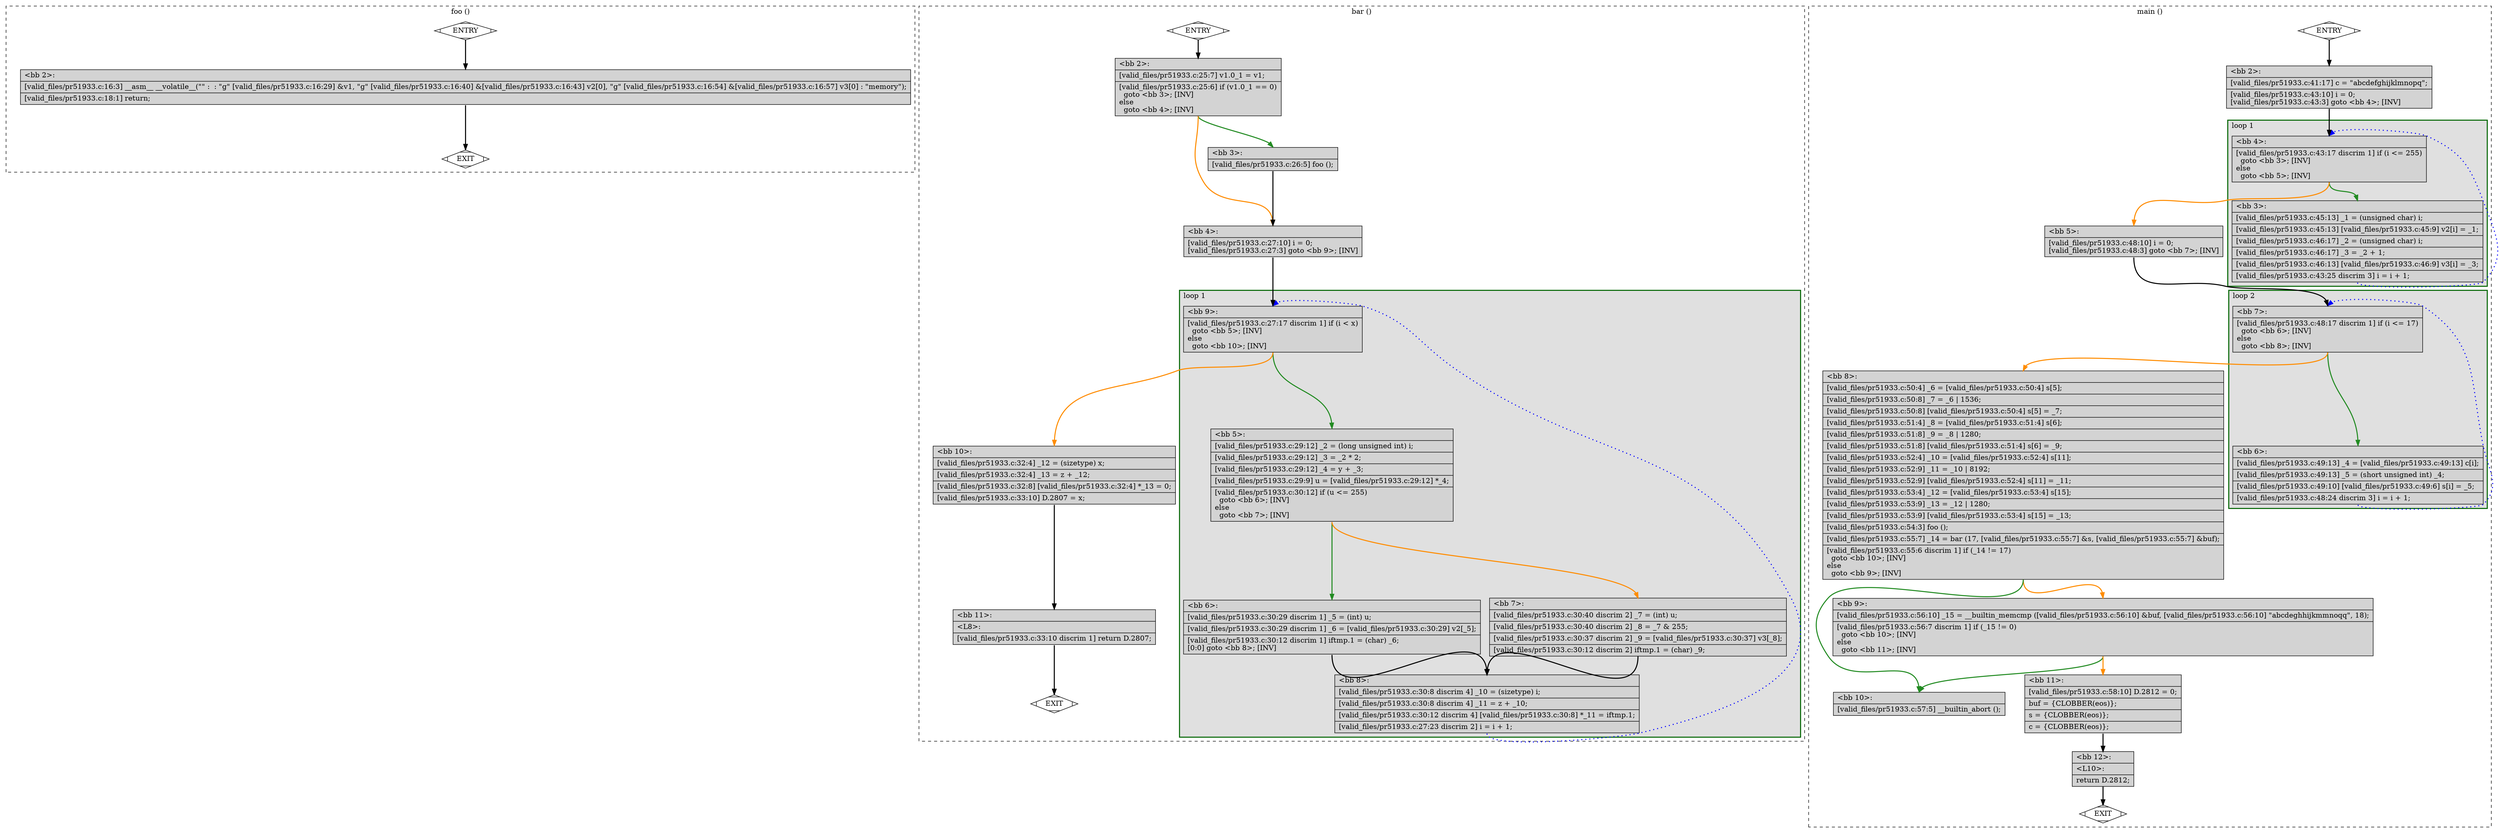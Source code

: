 digraph "a-pr51933.c.015t.cfg" {
overlap=false;
subgraph "cluster_foo" {
	style="dashed";
	color="black";
	label="foo ()";
	fn_0_basic_block_0 [shape=Mdiamond,style=filled,fillcolor=white,label="ENTRY"];

	fn_0_basic_block_1 [shape=Mdiamond,style=filled,fillcolor=white,label="EXIT"];

	fn_0_basic_block_2 [shape=record,style=filled,fillcolor=lightgrey,label="{\<bb\ 2\>:\l\
|[valid_files/pr51933.c:16:3]\ __asm__\ __volatile__(\"\"\ :\ \ :\ \"g\"\ [valid_files/pr51933.c:16:29]\ &v1,\ \"g\"\ [valid_files/pr51933.c:16:40]\ &[valid_files/pr51933.c:16:43]\ v2[0],\ \"g\"\ [valid_files/pr51933.c:16:54]\ &[valid_files/pr51933.c:16:57]\ v3[0]\ :\ \"memory\");\l\
|[valid_files/pr51933.c:18:1]\ return;\l\
}"];

	fn_0_basic_block_0:s -> fn_0_basic_block_2:n [style="solid,bold",color=black,weight=100,constraint=true];
	fn_0_basic_block_2:s -> fn_0_basic_block_1:n [style="solid,bold",color=black,weight=10,constraint=true];
	fn_0_basic_block_0:s -> fn_0_basic_block_1:n [style="invis",constraint=true];
}
subgraph "cluster_bar" {
	style="dashed";
	color="black";
	label="bar ()";
	subgraph cluster_1_1 {
	style="filled";
	color="darkgreen";
	fillcolor="grey88";
	label="loop 1";
	labeljust=l;
	penwidth=2;
	fn_1_basic_block_9 [shape=record,style=filled,fillcolor=lightgrey,label="{\<bb\ 9\>:\l\
|[valid_files/pr51933.c:27:17\ discrim\ 1]\ if\ (i\ \<\ x)\l\
\ \ goto\ \<bb\ 5\>;\ [INV]\l\
else\l\
\ \ goto\ \<bb\ 10\>;\ [INV]\l\
}"];

	fn_1_basic_block_5 [shape=record,style=filled,fillcolor=lightgrey,label="{\<bb\ 5\>:\l\
|[valid_files/pr51933.c:29:12]\ _2\ =\ (long\ unsigned\ int)\ i;\l\
|[valid_files/pr51933.c:29:12]\ _3\ =\ _2\ *\ 2;\l\
|[valid_files/pr51933.c:29:12]\ _4\ =\ y\ +\ _3;\l\
|[valid_files/pr51933.c:29:9]\ u\ =\ [valid_files/pr51933.c:29:12]\ *_4;\l\
|[valid_files/pr51933.c:30:12]\ if\ (u\ \<=\ 255)\l\
\ \ goto\ \<bb\ 6\>;\ [INV]\l\
else\l\
\ \ goto\ \<bb\ 7\>;\ [INV]\l\
}"];

	fn_1_basic_block_6 [shape=record,style=filled,fillcolor=lightgrey,label="{\<bb\ 6\>:\l\
|[valid_files/pr51933.c:30:29\ discrim\ 1]\ _5\ =\ (int)\ u;\l\
|[valid_files/pr51933.c:30:29\ discrim\ 1]\ _6\ =\ [valid_files/pr51933.c:30:29]\ v2[_5];\l\
|[valid_files/pr51933.c:30:12\ discrim\ 1]\ iftmp.1\ =\ (char)\ _6;\l\
[0:0]\ goto\ \<bb\ 8\>;\ [INV]\l\
}"];

	fn_1_basic_block_7 [shape=record,style=filled,fillcolor=lightgrey,label="{\<bb\ 7\>:\l\
|[valid_files/pr51933.c:30:40\ discrim\ 2]\ _7\ =\ (int)\ u;\l\
|[valid_files/pr51933.c:30:40\ discrim\ 2]\ _8\ =\ _7\ &\ 255;\l\
|[valid_files/pr51933.c:30:37\ discrim\ 2]\ _9\ =\ [valid_files/pr51933.c:30:37]\ v3[_8];\l\
|[valid_files/pr51933.c:30:12\ discrim\ 2]\ iftmp.1\ =\ (char)\ _9;\l\
}"];

	fn_1_basic_block_8 [shape=record,style=filled,fillcolor=lightgrey,label="{\<bb\ 8\>:\l\
|[valid_files/pr51933.c:30:8\ discrim\ 4]\ _10\ =\ (sizetype)\ i;\l\
|[valid_files/pr51933.c:30:8\ discrim\ 4]\ _11\ =\ z\ +\ _10;\l\
|[valid_files/pr51933.c:30:12\ discrim\ 4]\ [valid_files/pr51933.c:30:8]\ *_11\ =\ iftmp.1;\l\
|[valid_files/pr51933.c:27:23\ discrim\ 2]\ i\ =\ i\ +\ 1;\l\
}"];

	}
	fn_1_basic_block_0 [shape=Mdiamond,style=filled,fillcolor=white,label="ENTRY"];

	fn_1_basic_block_1 [shape=Mdiamond,style=filled,fillcolor=white,label="EXIT"];

	fn_1_basic_block_2 [shape=record,style=filled,fillcolor=lightgrey,label="{\<bb\ 2\>:\l\
|[valid_files/pr51933.c:25:7]\ v1.0_1\ =\ v1;\l\
|[valid_files/pr51933.c:25:6]\ if\ (v1.0_1\ ==\ 0)\l\
\ \ goto\ \<bb\ 3\>;\ [INV]\l\
else\l\
\ \ goto\ \<bb\ 4\>;\ [INV]\l\
}"];

	fn_1_basic_block_3 [shape=record,style=filled,fillcolor=lightgrey,label="{\<bb\ 3\>:\l\
|[valid_files/pr51933.c:26:5]\ foo\ ();\l\
}"];

	fn_1_basic_block_4 [shape=record,style=filled,fillcolor=lightgrey,label="{\<bb\ 4\>:\l\
|[valid_files/pr51933.c:27:10]\ i\ =\ 0;\l\
[valid_files/pr51933.c:27:3]\ goto\ \<bb\ 9\>;\ [INV]\l\
}"];

	fn_1_basic_block_10 [shape=record,style=filled,fillcolor=lightgrey,label="{\<bb\ 10\>:\l\
|[valid_files/pr51933.c:32:4]\ _12\ =\ (sizetype)\ x;\l\
|[valid_files/pr51933.c:32:4]\ _13\ =\ z\ +\ _12;\l\
|[valid_files/pr51933.c:32:8]\ [valid_files/pr51933.c:32:4]\ *_13\ =\ 0;\l\
|[valid_files/pr51933.c:33:10]\ D.2807\ =\ x;\l\
}"];

	fn_1_basic_block_11 [shape=record,style=filled,fillcolor=lightgrey,label="{\<bb\ 11\>:\l\
|\<L8\>:\l\
|[valid_files/pr51933.c:33:10\ discrim\ 1]\ return\ D.2807;\l\
}"];

	fn_1_basic_block_0:s -> fn_1_basic_block_2:n [style="solid,bold",color=black,weight=100,constraint=true];
	fn_1_basic_block_2:s -> fn_1_basic_block_3:n [style="solid,bold",color=forestgreen,weight=10,constraint=true];
	fn_1_basic_block_2:s -> fn_1_basic_block_4:n [style="solid,bold",color=darkorange,weight=10,constraint=true];
	fn_1_basic_block_3:s -> fn_1_basic_block_4:n [style="solid,bold",color=black,weight=100,constraint=true];
	fn_1_basic_block_4:s -> fn_1_basic_block_9:n [style="solid,bold",color=black,weight=100,constraint=true];
	fn_1_basic_block_5:s -> fn_1_basic_block_6:n [style="solid,bold",color=forestgreen,weight=10,constraint=true];
	fn_1_basic_block_5:s -> fn_1_basic_block_7:n [style="solid,bold",color=darkorange,weight=10,constraint=true];
	fn_1_basic_block_6:s -> fn_1_basic_block_8:n [style="solid,bold",color=black,weight=100,constraint=true];
	fn_1_basic_block_7:s -> fn_1_basic_block_8:n [style="solid,bold",color=black,weight=100,constraint=true];
	fn_1_basic_block_8:s -> fn_1_basic_block_9:n [style="dotted,bold",color=blue,weight=10,constraint=false];
	fn_1_basic_block_9:s -> fn_1_basic_block_5:n [style="solid,bold",color=forestgreen,weight=10,constraint=true];
	fn_1_basic_block_9:s -> fn_1_basic_block_10:n [style="solid,bold",color=darkorange,weight=10,constraint=true];
	fn_1_basic_block_10:s -> fn_1_basic_block_11:n [style="solid,bold",color=black,weight=100,constraint=true];
	fn_1_basic_block_11:s -> fn_1_basic_block_1:n [style="solid,bold",color=black,weight=10,constraint=true];
	fn_1_basic_block_0:s -> fn_1_basic_block_1:n [style="invis",constraint=true];
}
subgraph "cluster_main" {
	style="dashed";
	color="black";
	label="main ()";
	subgraph cluster_2_2 {
	style="filled";
	color="darkgreen";
	fillcolor="grey88";
	label="loop 2";
	labeljust=l;
	penwidth=2;
	fn_2_basic_block_7 [shape=record,style=filled,fillcolor=lightgrey,label="{\<bb\ 7\>:\l\
|[valid_files/pr51933.c:48:17\ discrim\ 1]\ if\ (i\ \<=\ 17)\l\
\ \ goto\ \<bb\ 6\>;\ [INV]\l\
else\l\
\ \ goto\ \<bb\ 8\>;\ [INV]\l\
}"];

	fn_2_basic_block_6 [shape=record,style=filled,fillcolor=lightgrey,label="{\<bb\ 6\>:\l\
|[valid_files/pr51933.c:49:13]\ _4\ =\ [valid_files/pr51933.c:49:13]\ c[i];\l\
|[valid_files/pr51933.c:49:13]\ _5\ =\ (short\ unsigned\ int)\ _4;\l\
|[valid_files/pr51933.c:49:10]\ [valid_files/pr51933.c:49:6]\ s[i]\ =\ _5;\l\
|[valid_files/pr51933.c:48:24\ discrim\ 3]\ i\ =\ i\ +\ 1;\l\
}"];

	}
	subgraph cluster_2_1 {
	style="filled";
	color="darkgreen";
	fillcolor="grey88";
	label="loop 1";
	labeljust=l;
	penwidth=2;
	fn_2_basic_block_4 [shape=record,style=filled,fillcolor=lightgrey,label="{\<bb\ 4\>:\l\
|[valid_files/pr51933.c:43:17\ discrim\ 1]\ if\ (i\ \<=\ 255)\l\
\ \ goto\ \<bb\ 3\>;\ [INV]\l\
else\l\
\ \ goto\ \<bb\ 5\>;\ [INV]\l\
}"];

	fn_2_basic_block_3 [shape=record,style=filled,fillcolor=lightgrey,label="{\<bb\ 3\>:\l\
|[valid_files/pr51933.c:45:13]\ _1\ =\ (unsigned\ char)\ i;\l\
|[valid_files/pr51933.c:45:13]\ [valid_files/pr51933.c:45:9]\ v2[i]\ =\ _1;\l\
|[valid_files/pr51933.c:46:17]\ _2\ =\ (unsigned\ char)\ i;\l\
|[valid_files/pr51933.c:46:17]\ _3\ =\ _2\ +\ 1;\l\
|[valid_files/pr51933.c:46:13]\ [valid_files/pr51933.c:46:9]\ v3[i]\ =\ _3;\l\
|[valid_files/pr51933.c:43:25\ discrim\ 3]\ i\ =\ i\ +\ 1;\l\
}"];

	}
	fn_2_basic_block_0 [shape=Mdiamond,style=filled,fillcolor=white,label="ENTRY"];

	fn_2_basic_block_1 [shape=Mdiamond,style=filled,fillcolor=white,label="EXIT"];

	fn_2_basic_block_2 [shape=record,style=filled,fillcolor=lightgrey,label="{\<bb\ 2\>:\l\
|[valid_files/pr51933.c:41:17]\ c\ =\ \"abcdefghijklmnopq\";\l\
|[valid_files/pr51933.c:43:10]\ i\ =\ 0;\l\
[valid_files/pr51933.c:43:3]\ goto\ \<bb\ 4\>;\ [INV]\l\
}"];

	fn_2_basic_block_5 [shape=record,style=filled,fillcolor=lightgrey,label="{\<bb\ 5\>:\l\
|[valid_files/pr51933.c:48:10]\ i\ =\ 0;\l\
[valid_files/pr51933.c:48:3]\ goto\ \<bb\ 7\>;\ [INV]\l\
}"];

	fn_2_basic_block_8 [shape=record,style=filled,fillcolor=lightgrey,label="{\<bb\ 8\>:\l\
|[valid_files/pr51933.c:50:4]\ _6\ =\ [valid_files/pr51933.c:50:4]\ s[5];\l\
|[valid_files/pr51933.c:50:8]\ _7\ =\ _6\ \|\ 1536;\l\
|[valid_files/pr51933.c:50:8]\ [valid_files/pr51933.c:50:4]\ s[5]\ =\ _7;\l\
|[valid_files/pr51933.c:51:4]\ _8\ =\ [valid_files/pr51933.c:51:4]\ s[6];\l\
|[valid_files/pr51933.c:51:8]\ _9\ =\ _8\ \|\ 1280;\l\
|[valid_files/pr51933.c:51:8]\ [valid_files/pr51933.c:51:4]\ s[6]\ =\ _9;\l\
|[valid_files/pr51933.c:52:4]\ _10\ =\ [valid_files/pr51933.c:52:4]\ s[11];\l\
|[valid_files/pr51933.c:52:9]\ _11\ =\ _10\ \|\ 8192;\l\
|[valid_files/pr51933.c:52:9]\ [valid_files/pr51933.c:52:4]\ s[11]\ =\ _11;\l\
|[valid_files/pr51933.c:53:4]\ _12\ =\ [valid_files/pr51933.c:53:4]\ s[15];\l\
|[valid_files/pr51933.c:53:9]\ _13\ =\ _12\ \|\ 1280;\l\
|[valid_files/pr51933.c:53:9]\ [valid_files/pr51933.c:53:4]\ s[15]\ =\ _13;\l\
|[valid_files/pr51933.c:54:3]\ foo\ ();\l\
|[valid_files/pr51933.c:55:7]\ _14\ =\ bar\ (17,\ [valid_files/pr51933.c:55:7]\ &s,\ [valid_files/pr51933.c:55:7]\ &buf);\l\
|[valid_files/pr51933.c:55:6\ discrim\ 1]\ if\ (_14\ !=\ 17)\l\
\ \ goto\ \<bb\ 10\>;\ [INV]\l\
else\l\
\ \ goto\ \<bb\ 9\>;\ [INV]\l\
}"];

	fn_2_basic_block_9 [shape=record,style=filled,fillcolor=lightgrey,label="{\<bb\ 9\>:\l\
|[valid_files/pr51933.c:56:10]\ _15\ =\ __builtin_memcmp\ ([valid_files/pr51933.c:56:10]\ &buf,\ [valid_files/pr51933.c:56:10]\ \"abcdeghhijkmmnoqq\",\ 18);\l\
|[valid_files/pr51933.c:56:7\ discrim\ 1]\ if\ (_15\ !=\ 0)\l\
\ \ goto\ \<bb\ 10\>;\ [INV]\l\
else\l\
\ \ goto\ \<bb\ 11\>;\ [INV]\l\
}"];

	fn_2_basic_block_10 [shape=record,style=filled,fillcolor=lightgrey,label="{\<bb\ 10\>:\l\
|[valid_files/pr51933.c:57:5]\ __builtin_abort\ ();\l\
}"];

	fn_2_basic_block_11 [shape=record,style=filled,fillcolor=lightgrey,label="{\<bb\ 11\>:\l\
|[valid_files/pr51933.c:58:10]\ D.2812\ =\ 0;\l\
|buf\ =\ \{CLOBBER(eos)\};\l\
|s\ =\ \{CLOBBER(eos)\};\l\
|c\ =\ \{CLOBBER(eos)\};\l\
}"];

	fn_2_basic_block_12 [shape=record,style=filled,fillcolor=lightgrey,label="{\<bb\ 12\>:\l\
|\<L10\>:\l\
|return\ D.2812;\l\
}"];

	fn_2_basic_block_0:s -> fn_2_basic_block_2:n [style="solid,bold",color=black,weight=100,constraint=true];
	fn_2_basic_block_2:s -> fn_2_basic_block_4:n [style="solid,bold",color=black,weight=100,constraint=true];
	fn_2_basic_block_3:s -> fn_2_basic_block_4:n [style="dotted,bold",color=blue,weight=10,constraint=false];
	fn_2_basic_block_4:s -> fn_2_basic_block_3:n [style="solid,bold",color=forestgreen,weight=10,constraint=true];
	fn_2_basic_block_4:s -> fn_2_basic_block_5:n [style="solid,bold",color=darkorange,weight=10,constraint=true];
	fn_2_basic_block_5:s -> fn_2_basic_block_7:n [style="solid,bold",color=black,weight=100,constraint=true];
	fn_2_basic_block_6:s -> fn_2_basic_block_7:n [style="dotted,bold",color=blue,weight=10,constraint=false];
	fn_2_basic_block_7:s -> fn_2_basic_block_6:n [style="solid,bold",color=forestgreen,weight=10,constraint=true];
	fn_2_basic_block_7:s -> fn_2_basic_block_8:n [style="solid,bold",color=darkorange,weight=10,constraint=true];
	fn_2_basic_block_8:s -> fn_2_basic_block_10:n [style="solid,bold",color=forestgreen,weight=10,constraint=true];
	fn_2_basic_block_8:s -> fn_2_basic_block_9:n [style="solid,bold",color=darkorange,weight=10,constraint=true];
	fn_2_basic_block_9:s -> fn_2_basic_block_10:n [style="solid,bold",color=forestgreen,weight=10,constraint=true];
	fn_2_basic_block_9:s -> fn_2_basic_block_11:n [style="solid,bold",color=darkorange,weight=10,constraint=true];
	fn_2_basic_block_11:s -> fn_2_basic_block_12:n [style="solid,bold",color=black,weight=100,constraint=true];
	fn_2_basic_block_12:s -> fn_2_basic_block_1:n [style="solid,bold",color=black,weight=10,constraint=true];
	fn_2_basic_block_0:s -> fn_2_basic_block_1:n [style="invis",constraint=true];
}
}
